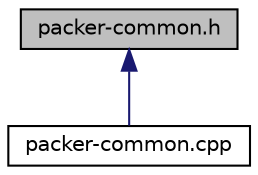 digraph "packer-common.h"
{
 // LATEX_PDF_SIZE
  edge [fontname="Helvetica",fontsize="10",labelfontname="Helvetica",labelfontsize="10"];
  node [fontname="Helvetica",fontsize="10",shape=record];
  Node1 [label="packer-common.h",height=0.2,width=0.4,color="black", fillcolor="grey75", style="filled", fontcolor="black",tooltip="Header of the class responsible to map the ns2 common header into a bit stream, and vice-versa."];
  Node1 -> Node2 [dir="back",color="midnightblue",fontsize="10",style="solid",fontname="Helvetica"];
  Node2 [label="packer-common.cpp",height=0.2,width=0.4,color="black", fillcolor="white", style="filled",URL="$packer-common_8cpp.html",tooltip="Implementation of the class responsible to map the ns2 common header into a bit stream,..."];
}
